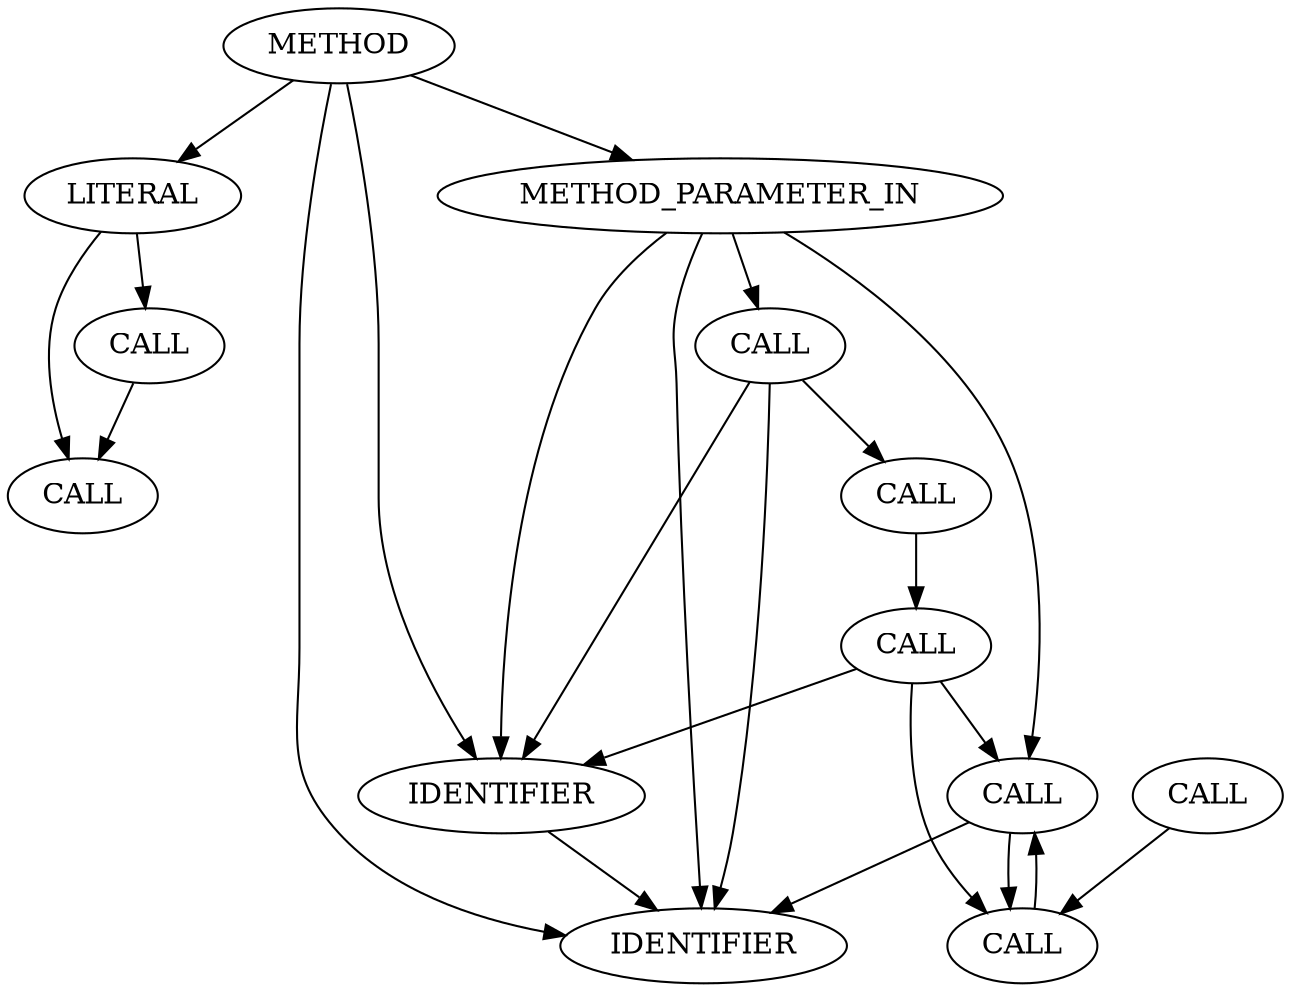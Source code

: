 strict digraph "" {
	node [label="\N"];
	1628	[AST_PARENT_FULL_NAME="file_code_old-0844370f-tls_strp_msg_done-583.c:<global>",
		AST_PARENT_TYPE=TYPE_DECL,
		CODE="void tls_strp_msg_done(struct tls_strparser *strp)
{
	WARN_ON(!strp->stm.full_len);

	if (likely(!strp->copy_mode))
		tcp_read_done(\
strp->sk, strp->stm.full_len);
	else
		tls_strp_flush_anchor_copy(strp);

	strp->msg_ready = 0;
	memset(&strp->stm, 0, sizeof(strp->\
stm));

	tls_strp_check_rcv(strp);
}",
		COLUMN_NUMBER=1,
		COLUMN_NUMBER_END=1,
		FILENAME="file_code_old-0844370f-tls_strp_msg_done-583.c",
		FULL_NAME=tls_strp_msg_done,
		IS_EXTERNAL=false,
		LINE_NUMBER=574,
		LINE_NUMBER_END=587,
		NAME=tls_strp_msg_done,
		ORDER=23,
		SIGNATURE="void tls_strp_msg_done (tls_strparser*)",
		id=1628,
		label=METHOD,
		location=574,
		type=METHOD];
	1662	[ARGUMENT_INDEX=2,
		CODE=0,
		COLUMN_NUMBER=20,
		LINE_NUMBER=583,
		ORDER=2,
		TYPE_FULL_NAME=int,
		id=1662,
		label=LITERAL,
		location=583,
		type=LITERAL];
	1628 -> 1662	[front=1628,
		rear=1662,
		type=REACHING_DEF];
	1629	[CODE="struct tls_strparser *strp",
		COLUMN_NUMBER=24,
		EVALUATION_STRATEGY=BY_VALUE,
		INDEX=1,
		IS_VARIADIC=false,
		LINE_NUMBER=574,
		NAME=strp,
		ORDER=1,
		TYPE_FULL_NAME="tls_strparser*",
		id=1629,
		label=METHOD_PARAMETER_IN,
		location=574,
		type=PARAM];
	1628 -> 1629	[front=1628,
		rear=1629,
		type=REACHING_DEF];
	1657	[ARGUMENT_INDEX=1,
		CODE=strp,
		COLUMN_NUMBER=30,
		LINE_NUMBER=581,
		NAME=strp,
		ORDER=1,
		TYPE_FULL_NAME="tls_strparser*",
		id=1657,
		label=IDENTIFIER,
		location=581,
		type=IDENTIFIER];
	1628 -> 1657	[front=1628,
		rear=1657,
		type=REACHING_DEF];
	1660	[ARGUMENT_INDEX=1,
		CODE=strp,
		COLUMN_NUMBER=2,
		LINE_NUMBER=583,
		NAME=strp,
		ORDER=1,
		TYPE_FULL_NAME="tls_strparser*",
		id=1660,
		label=IDENTIFIER,
		location=583,
		type=IDENTIFIER];
	1628 -> 1660	[front=1628,
		rear=1660,
		type=REACHING_DEF];
	1659	[ARGUMENT_INDEX=1,
		CODE="strp->msg_ready",
		COLUMN_NUMBER=2,
		DISPATCH_TYPE=STATIC_DISPATCH,
		LINE_NUMBER=583,
		METHOD_FULL_NAME="<operator>.indirectFieldAccess",
		NAME="<operator>.indirectFieldAccess",
		ORDER=1,
		TYPE_FULL_NAME="<empty>",
		id=1659,
		label=CALL,
		location=583,
		type=OPERATOR];
	1662 -> 1659	[front=1662,
		rear=1659,
		type=REACHING_DEF,
		variable=0];
	1658	[ARGUMENT_INDEX=-1,
		CODE="strp->msg_ready = 0",
		COLUMN_NUMBER=2,
		DISPATCH_TYPE=STATIC_DISPATCH,
		LINE_NUMBER=583,
		METHOD_FULL_NAME="<operator>.assignment",
		NAME="<operator>.assignment",
		ORDER=3,
		TYPE_FULL_NAME="<empty>",
		id=1658,
		label=CALL,
		location=583,
		type=OPERATOR];
	1662 -> 1658	[front=1662,
		rear=1658,
		type=REACHING_DEF,
		variable=0];
	1659 -> 1658	[front=1659,
		rear=1658,
		type=REACHING_DEF,
		variable="strp->msg_ready"];
	1629 -> 1657	[front=1629,
		rear=1657,
		type=REF];
	1629 -> 1660	[front=1629,
		rear=1660,
		type=REF];
	1641	[ARGUMENT_INDEX=1,
		CODE="strp->copy_mode",
		COLUMN_NUMBER=14,
		DISPATCH_TYPE=STATIC_DISPATCH,
		LINE_NUMBER=578,
		METHOD_FULL_NAME="<operator>.indirectFieldAccess",
		NAME="<operator>.indirectFieldAccess",
		ORDER=1,
		TYPE_FULL_NAME="<empty>",
		id=1641,
		label=CALL,
		location=578,
		type=OPERATOR];
	1629 -> 1641	[front=1629,
		rear=1641,
		type=REACHING_DEF,
		variable=strp];
	1646	[ARGUMENT_INDEX=1,
		CODE="strp->sk",
		COLUMN_NUMBER=17,
		DISPATCH_TYPE=STATIC_DISPATCH,
		LINE_NUMBER=579,
		METHOD_FULL_NAME="<operator>.indirectFieldAccess",
		NAME="<operator>.indirectFieldAccess",
		ORDER=1,
		TYPE_FULL_NAME="<empty>",
		id=1646,
		label=CALL,
		location=579,
		type=OPERATOR];
	1629 -> 1646	[front=1629,
		rear=1646,
		type=REACHING_DEF,
		variable=strp];
	1657 -> 1660	[front=1657,
		rear=1660,
		type=REACHING_DEF,
		variable=strp];
	1641 -> 1657	[front=1641,
		rear=1657,
		type=REACHING_DEF,
		variable="strp->copy_mode"];
	1641 -> 1660	[front=1641,
		rear=1660,
		type=REACHING_DEF,
		variable="strp->copy_mode"];
	1640	[ARGUMENT_INDEX=1,
		CODE="!strp->copy_mode",
		COLUMN_NUMBER=13,
		DISPATCH_TYPE=STATIC_DISPATCH,
		LINE_NUMBER=578,
		METHOD_FULL_NAME="<operator>.logicalNot",
		NAME="<operator>.logicalNot",
		ORDER=1,
		TYPE_FULL_NAME="<empty>",
		id=1640,
		label=CALL,
		location=578,
		type=OPERATOR];
	1641 -> 1640	[front=1641,
		rear=1640,
		type=REACHING_DEF,
		variable="strp->copy_mode"];
	1646 -> 1660	[front=1646,
		rear=1660,
		type=REACHING_DEF,
		variable="strp->sk"];
	1649	[ARGUMENT_INDEX=2,
		CODE="strp->stm.full_len",
		COLUMN_NUMBER=27,
		DISPATCH_TYPE=STATIC_DISPATCH,
		LINE_NUMBER=579,
		METHOD_FULL_NAME="<operator>.fieldAccess",
		NAME="<operator>.fieldAccess",
		ORDER=2,
		TYPE_FULL_NAME="<empty>",
		id=1649,
		label=CALL,
		location=579,
		type=OPERATOR];
	1646 -> 1649	[front=1646,
		rear=1649,
		type=REACHING_DEF,
		variable="strp->sk"];
	1633	[ARGUMENT_INDEX=1,
		CODE="strp->stm.full_len",
		COLUMN_NUMBER=11,
		DISPATCH_TYPE=STATIC_DISPATCH,
		LINE_NUMBER=576,
		METHOD_FULL_NAME="<operator>.fieldAccess",
		NAME="<operator>.fieldAccess",
		ORDER=1,
		TYPE_FULL_NAME="<empty>",
		id=1633,
		label=CALL,
		location=576,
		type=OPERATOR];
	1633 -> 1649	[front=1633,
		rear=1649,
		type=REACHING_DEF,
		variable="strp->stm.full_len"];
	1649 -> 1646	[front=1649,
		rear=1646,
		type=REACHING_DEF,
		variable="strp->stm.full_len"];
	1639	[ARGUMENT_INDEX=-1,
		CODE="likely(!strp->copy_mode)",
		COLUMN_NUMBER=6,
		DISPATCH_TYPE=STATIC_DISPATCH,
		LINE_NUMBER=578,
		METHOD_FULL_NAME=likely,
		NAME=likely,
		ORDER=1,
		TYPE_FULL_NAME="<empty>",
		id=1639,
		label=CALL,
		location=578,
		type=CALLEE];
	1639 -> 1657	[front=1639,
		rear=1657,
		type=CDG];
	1639 -> 1646	[front=1639,
		rear=1646,
		type=CDG];
	1639 -> 1649	[front=1639,
		rear=1649,
		type=CDG];
	1640 -> 1639	[front=1640,
		rear=1639,
		type=REACHING_DEF,
		variable="!strp->copy_mode"];
}
